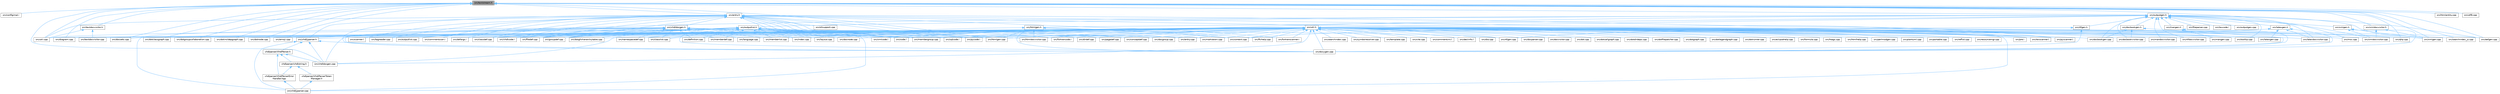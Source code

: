 digraph "src/textstream.h"
{
 // INTERACTIVE_SVG=YES
 // LATEX_PDF_SIZE
  bgcolor="transparent";
  edge [fontname=Helvetica,fontsize=10,labelfontname=Helvetica,labelfontsize=10];
  node [fontname=Helvetica,fontsize=10,shape=box,height=0.2,width=0.4];
  Node1 [label="src/textstream.h",height=0.2,width=0.4,color="gray40", fillcolor="grey60", style="filled", fontcolor="black",tooltip=" "];
  Node1 -> Node2 [dir="back",color="steelblue1",style="solid"];
  Node2 [label="src/configimpl.l",height=0.2,width=0.4,color="grey40", fillcolor="white", style="filled",URL="$d9/de3/configimpl_8l.html",tooltip=" "];
  Node1 -> Node3 [dir="back",color="steelblue1",style="solid"];
  Node3 [label="src/defgen.cpp",height=0.2,width=0.4,color="grey40", fillcolor="white", style="filled",URL="$d3/d17/defgen_8cpp.html",tooltip=" "];
  Node1 -> Node4 [dir="back",color="steelblue1",style="solid"];
  Node4 [label="src/diagram.cpp",height=0.2,width=0.4,color="grey40", fillcolor="white", style="filled",URL="$da/d0d/diagram_8cpp.html",tooltip=" "];
  Node1 -> Node5 [dir="back",color="steelblue1",style="solid"];
  Node5 [label="src/docsets.cpp",height=0.2,width=0.4,color="grey40", fillcolor="white", style="filled",URL="$d7/d8f/docsets_8cpp.html",tooltip=" "];
  Node1 -> Node6 [dir="back",color="steelblue1",style="solid"];
  Node6 [label="src/dotclassgraph.cpp",height=0.2,width=0.4,color="grey40", fillcolor="white", style="filled",URL="$d4/dcd/dotclassgraph_8cpp.html",tooltip=" "];
  Node1 -> Node7 [dir="back",color="steelblue1",style="solid"];
  Node7 [label="src/dotgroupcollaboration.cpp",height=0.2,width=0.4,color="grey40", fillcolor="white", style="filled",URL="$d1/d86/dotgroupcollaboration_8cpp.html",tooltip=" "];
  Node1 -> Node8 [dir="back",color="steelblue1",style="solid"];
  Node8 [label="src/dotincldepgraph.cpp",height=0.2,width=0.4,color="grey40", fillcolor="white", style="filled",URL="$da/d57/dotincldepgraph_8cpp.html",tooltip=" "];
  Node1 -> Node9 [dir="back",color="steelblue1",style="solid"];
  Node9 [label="src/dotnode.cpp",height=0.2,width=0.4,color="grey40", fillcolor="white", style="filled",URL="$df/d58/dotnode_8cpp.html",tooltip=" "];
  Node1 -> Node10 [dir="back",color="steelblue1",style="solid"];
  Node10 [label="src/emoji.cpp",height=0.2,width=0.4,color="grey40", fillcolor="white", style="filled",URL="$d2/d38/emoji_8cpp.html",tooltip=" "];
  Node1 -> Node11 [dir="back",color="steelblue1",style="solid"];
  Node11 [label="src/entry.h",height=0.2,width=0.4,color="grey40", fillcolor="white", style="filled",URL="$d1/dc6/entry_8h.html",tooltip=" "];
  Node11 -> Node12 [dir="back",color="steelblue1",style="solid"];
  Node12 [label="src/classdef.cpp",height=0.2,width=0.4,color="grey40", fillcolor="white", style="filled",URL="$de/d89/classdef_8cpp.html",tooltip=" "];
  Node11 -> Node13 [dir="back",color="steelblue1",style="solid"];
  Node13 [label="src/code.l",height=0.2,width=0.4,color="grey40", fillcolor="white", style="filled",URL="$da/d1f/code_8l.html",tooltip=" "];
  Node11 -> Node14 [dir="back",color="steelblue1",style="solid"];
  Node14 [label="src/commentscan.l",height=0.2,width=0.4,color="grey40", fillcolor="white", style="filled",URL="$d7/d5f/commentscan_8l.html",tooltip=" "];
  Node11 -> Node15 [dir="back",color="steelblue1",style="solid"];
  Node15 [label="src/defargs.l",height=0.2,width=0.4,color="grey40", fillcolor="white", style="filled",URL="$de/df3/defargs_8l.html",tooltip=" "];
  Node11 -> Node16 [dir="back",color="steelblue1",style="solid"];
  Node16 [label="src/docgroup.cpp",height=0.2,width=0.4,color="grey40", fillcolor="white", style="filled",URL="$d3/d36/docgroup_8cpp.html",tooltip=" "];
  Node11 -> Node17 [dir="back",color="steelblue1",style="solid"];
  Node17 [label="src/doxygen.cpp",height=0.2,width=0.4,color="grey40", fillcolor="white", style="filled",URL="$dc/d98/doxygen_8cpp.html",tooltip=" "];
  Node11 -> Node18 [dir="back",color="steelblue1",style="solid"];
  Node18 [label="src/entry.cpp",height=0.2,width=0.4,color="grey40", fillcolor="white", style="filled",URL="$d2/dd2/entry_8cpp.html",tooltip=" "];
  Node11 -> Node19 [dir="back",color="steelblue1",style="solid"];
  Node19 [label="src/filedef.cpp",height=0.2,width=0.4,color="grey40", fillcolor="white", style="filled",URL="$d6/ddc/filedef_8cpp.html",tooltip=" "];
  Node11 -> Node20 [dir="back",color="steelblue1",style="solid"];
  Node20 [label="src/fortranscanner.l",height=0.2,width=0.4,color="grey40", fillcolor="white", style="filled",URL="$dd/d00/fortranscanner_8l.html",tooltip=" "];
  Node11 -> Node21 [dir="back",color="steelblue1",style="solid"];
  Node21 [label="src/groupdef.cpp",height=0.2,width=0.4,color="grey40", fillcolor="white", style="filled",URL="$d6/d42/groupdef_8cpp.html",tooltip=" "];
  Node11 -> Node22 [dir="back",color="steelblue1",style="solid"];
  Node22 [label="src/lexscanner.l",height=0.2,width=0.4,color="grey40", fillcolor="white", style="filled",URL="$d4/d7d/lexscanner_8l.html",tooltip=" "];
  Node11 -> Node23 [dir="back",color="steelblue1",style="solid"];
  Node23 [label="src/markdown.cpp",height=0.2,width=0.4,color="grey40", fillcolor="white", style="filled",URL="$de/d04/markdown_8cpp.html",tooltip=" "];
  Node11 -> Node24 [dir="back",color="steelblue1",style="solid"];
  Node24 [label="src/membergroup.cpp",height=0.2,width=0.4,color="grey40", fillcolor="white", style="filled",URL="$d6/d18/membergroup_8cpp.html",tooltip=" "];
  Node11 -> Node25 [dir="back",color="steelblue1",style="solid"];
  Node25 [label="src/pre.l",height=0.2,width=0.4,color="grey40", fillcolor="white", style="filled",URL="$d0/da7/pre_8l.html",tooltip=" "];
  Node11 -> Node26 [dir="back",color="steelblue1",style="solid"];
  Node26 [label="src/pycode.l",height=0.2,width=0.4,color="grey40", fillcolor="white", style="filled",URL="$d3/ded/pycode_8l.html",tooltip=" "];
  Node11 -> Node27 [dir="back",color="steelblue1",style="solid"];
  Node27 [label="src/pyscanner.l",height=0.2,width=0.4,color="grey40", fillcolor="white", style="filled",URL="$de/d2b/pyscanner_8l.html",tooltip=" "];
  Node11 -> Node28 [dir="back",color="steelblue1",style="solid"];
  Node28 [label="src/scanner.l",height=0.2,width=0.4,color="grey40", fillcolor="white", style="filled",URL="$da/d11/scanner_8l.html",tooltip=" "];
  Node11 -> Node29 [dir="back",color="steelblue1",style="solid"];
  Node29 [label="src/sqlcode.l",height=0.2,width=0.4,color="grey40", fillcolor="white", style="filled",URL="$d2/dda/sqlcode_8l.html",tooltip=" "];
  Node11 -> Node30 [dir="back",color="steelblue1",style="solid"];
  Node30 [label="src/stlsupport.cpp",height=0.2,width=0.4,color="grey40", fillcolor="white", style="filled",URL="$d9/da1/stlsupport_8cpp.html",tooltip=" "];
  Node11 -> Node31 [dir="back",color="steelblue1",style="solid"];
  Node31 [label="src/tagreader.cpp",height=0.2,width=0.4,color="grey40", fillcolor="white", style="filled",URL="$d4/d7b/tagreader_8cpp.html",tooltip=" "];
  Node11 -> Node32 [dir="back",color="steelblue1",style="solid"];
  Node32 [label="src/util.cpp",height=0.2,width=0.4,color="grey40", fillcolor="white", style="filled",URL="$df/d2d/util_8cpp.html",tooltip=" "];
  Node11 -> Node33 [dir="back",color="steelblue1",style="solid"];
  Node33 [label="src/vhdlcode.l",height=0.2,width=0.4,color="grey40", fillcolor="white", style="filled",URL="$d5/d6a/vhdlcode_8l.html",tooltip=" "];
  Node11 -> Node34 [dir="back",color="steelblue1",style="solid"];
  Node34 [label="src/vhdldocgen.h",height=0.2,width=0.4,color="grey40", fillcolor="white", style="filled",URL="$dd/dec/vhdldocgen_8h.html",tooltip=" "];
  Node34 -> Node12 [dir="back",color="steelblue1",style="solid"];
  Node34 -> Node35 [dir="back",color="steelblue1",style="solid"];
  Node35 [label="src/classlist.cpp",height=0.2,width=0.4,color="grey40", fillcolor="white", style="filled",URL="$d6/d10/classlist_8cpp.html",tooltip=" "];
  Node34 -> Node36 [dir="back",color="steelblue1",style="solid"];
  Node36 [label="src/context.cpp",height=0.2,width=0.4,color="grey40", fillcolor="white", style="filled",URL="$db/d12/context_8cpp.html",tooltip=" "];
  Node34 -> Node37 [dir="back",color="steelblue1",style="solid"];
  Node37 [label="src/definition.cpp",height=0.2,width=0.4,color="grey40", fillcolor="white", style="filled",URL="$d3/dea/definition_8cpp.html",tooltip=" "];
  Node34 -> Node38 [dir="back",color="steelblue1",style="solid"];
  Node38 [label="src/docnode.cpp",height=0.2,width=0.4,color="grey40", fillcolor="white", style="filled",URL="$d0/d2b/docnode_8cpp.html",tooltip=" "];
  Node34 -> Node39 [dir="back",color="steelblue1",style="solid"];
  Node39 [label="src/dotgfxhierarchytable.cpp",height=0.2,width=0.4,color="grey40", fillcolor="white", style="filled",URL="$d4/d09/dotgfxhierarchytable_8cpp.html",tooltip=" "];
  Node34 -> Node17 [dir="back",color="steelblue1",style="solid"];
  Node34 -> Node19 [dir="back",color="steelblue1",style="solid"];
  Node34 -> Node21 [dir="back",color="steelblue1",style="solid"];
  Node34 -> Node40 [dir="back",color="steelblue1",style="solid"];
  Node40 [label="src/htmldocvisitor.cpp",height=0.2,width=0.4,color="grey40", fillcolor="white", style="filled",URL="$da/db0/htmldocvisitor_8cpp.html",tooltip=" "];
  Node34 -> Node41 [dir="back",color="steelblue1",style="solid"];
  Node41 [label="src/htmlgen.cpp",height=0.2,width=0.4,color="grey40", fillcolor="white", style="filled",URL="$d8/d6e/htmlgen_8cpp.html",tooltip=" "];
  Node34 -> Node42 [dir="back",color="steelblue1",style="solid"];
  Node42 [label="src/index.cpp",height=0.2,width=0.4,color="grey40", fillcolor="white", style="filled",URL="$db/d14/index_8cpp.html",tooltip="This file contains functions for the various index pages."];
  Node34 -> Node43 [dir="back",color="steelblue1",style="solid"];
  Node43 [label="src/language.cpp",height=0.2,width=0.4,color="grey40", fillcolor="white", style="filled",URL="$d2/d48/language_8cpp.html",tooltip=" "];
  Node34 -> Node44 [dir="back",color="steelblue1",style="solid"];
  Node44 [label="src/layout.cpp",height=0.2,width=0.4,color="grey40", fillcolor="white", style="filled",URL="$db/d16/layout_8cpp.html",tooltip=" "];
  Node34 -> Node45 [dir="back",color="steelblue1",style="solid"];
  Node45 [label="src/memberdef.cpp",height=0.2,width=0.4,color="grey40", fillcolor="white", style="filled",URL="$d0/d72/memberdef_8cpp.html",tooltip=" "];
  Node34 -> Node46 [dir="back",color="steelblue1",style="solid"];
  Node46 [label="src/memberlist.cpp",height=0.2,width=0.4,color="grey40", fillcolor="white", style="filled",URL="$d0/d14/memberlist_8cpp.html",tooltip=" "];
  Node34 -> Node47 [dir="back",color="steelblue1",style="solid"];
  Node47 [label="src/namespacedef.cpp",height=0.2,width=0.4,color="grey40", fillcolor="white", style="filled",URL="$d7/d1c/namespacedef_8cpp.html",tooltip=" "];
  Node34 -> Node48 [dir="back",color="steelblue1",style="solid"];
  Node48 [label="src/outputlist.cpp",height=0.2,width=0.4,color="grey40", fillcolor="white", style="filled",URL="$db/dd8/outputlist_8cpp.html",tooltip=" "];
  Node34 -> Node49 [dir="back",color="steelblue1",style="solid"];
  Node49 [label="src/rtfgen.cpp",height=0.2,width=0.4,color="grey40", fillcolor="white", style="filled",URL="$d0/d9c/rtfgen_8cpp.html",tooltip=" "];
  Node34 -> Node33 [dir="back",color="steelblue1",style="solid"];
  Node34 -> Node50 [dir="back",color="steelblue1",style="solid"];
  Node50 [label="src/vhdldocgen.cpp",height=0.2,width=0.4,color="grey40", fillcolor="white", style="filled",URL="$de/dea/vhdldocgen_8cpp.html",tooltip=" "];
  Node34 -> Node51 [dir="back",color="steelblue1",style="solid"];
  Node51 [label="src/vhdljjparser.cpp",height=0.2,width=0.4,color="grey40", fillcolor="white", style="filled",URL="$d1/d86/vhdljjparser_8cpp.html",tooltip=" "];
  Node34 -> Node52 [dir="back",color="steelblue1",style="solid"];
  Node52 [label="src/vhdljjparser.h",height=0.2,width=0.4,color="grey40", fillcolor="white", style="filled",URL="$d2/d55/vhdljjparser_8h.html",tooltip=" "];
  Node52 -> Node17 [dir="back",color="steelblue1",style="solid"];
  Node52 -> Node50 [dir="back",color="steelblue1",style="solid"];
  Node52 -> Node51 [dir="back",color="steelblue1",style="solid"];
  Node52 -> Node53 [dir="back",color="steelblue1",style="solid"];
  Node53 [label="vhdlparser/VhdlParser.h",height=0.2,width=0.4,color="grey40", fillcolor="white", style="filled",URL="$d5/df9/_vhdl_parser_8h.html",tooltip=" "];
  Node53 -> Node50 [dir="back",color="steelblue1",style="solid"];
  Node53 -> Node54 [dir="back",color="steelblue1",style="solid"];
  Node54 [label="vhdlparser/VhdlParserError\lHandler.hpp",height=0.2,width=0.4,color="grey40", fillcolor="white", style="filled",URL="$d2/dc3/_vhdl_parser_error_handler_8hpp.html",tooltip=" "];
  Node54 -> Node51 [dir="back",color="steelblue1",style="solid"];
  Node53 -> Node55 [dir="back",color="steelblue1",style="solid"];
  Node55 [label="vhdlparser/vhdlstring.h",height=0.2,width=0.4,color="grey40", fillcolor="white", style="filled",URL="$d9/d48/vhdlstring_8h.html",tooltip=" "];
  Node55 -> Node54 [dir="back",color="steelblue1",style="solid"];
  Node55 -> Node56 [dir="back",color="steelblue1",style="solid"];
  Node56 [label="vhdlparser/VhdlParserToken\lManager.h",height=0.2,width=0.4,color="grey40", fillcolor="white", style="filled",URL="$d7/dad/_vhdl_parser_token_manager_8h.html",tooltip=" "];
  Node56 -> Node51 [dir="back",color="steelblue1",style="solid"];
  Node11 -> Node52 [dir="back",color="steelblue1",style="solid"];
  Node11 -> Node57 [dir="back",color="steelblue1",style="solid"];
  Node57 [label="src/xmlcode.l",height=0.2,width=0.4,color="grey40", fillcolor="white", style="filled",URL="$dc/dc1/xmlcode_8l.html",tooltip=" "];
  Node1 -> Node58 [dir="back",color="steelblue1",style="solid"];
  Node58 [label="src/htmlentity.cpp",height=0.2,width=0.4,color="grey40", fillcolor="white", style="filled",URL="$d2/db2/htmlentity_8cpp.html",tooltip=" "];
  Node1 -> Node41 [dir="back",color="steelblue1",style="solid"];
  Node1 -> Node59 [dir="back",color="steelblue1",style="solid"];
  Node59 [label="src/msc.cpp",height=0.2,width=0.4,color="grey40", fillcolor="white", style="filled",URL="$db/d33/msc_8cpp.html",tooltip=" "];
  Node1 -> Node60 [dir="back",color="steelblue1",style="solid"];
  Node60 [label="src/outputgen.h",height=0.2,width=0.4,color="grey40", fillcolor="white", style="filled",URL="$df/d06/outputgen_8h.html",tooltip=" "];
  Node60 -> Node3 [dir="back",color="steelblue1",style="solid"];
  Node60 -> Node61 [dir="back",color="steelblue1",style="solid"];
  Node61 [label="src/docbookgen.cpp",height=0.2,width=0.4,color="grey40", fillcolor="white", style="filled",URL="$d8/d29/docbookgen_8cpp.html",tooltip=" "];
  Node60 -> Node62 [dir="back",color="steelblue1",style="solid"];
  Node62 [label="src/docbookgen.h",height=0.2,width=0.4,color="grey40", fillcolor="white", style="filled",URL="$de/dea/docbookgen_8h.html",tooltip=" "];
  Node62 -> Node61 [dir="back",color="steelblue1",style="solid"];
  Node62 -> Node63 [dir="back",color="steelblue1",style="solid"];
  Node63 [label="src/docbookvisitor.cpp",height=0.2,width=0.4,color="grey40", fillcolor="white", style="filled",URL="$dc/d05/docbookvisitor_8cpp.html",tooltip=" "];
  Node62 -> Node17 [dir="back",color="steelblue1",style="solid"];
  Node60 -> Node63 [dir="back",color="steelblue1",style="solid"];
  Node60 -> Node64 [dir="back",color="steelblue1",style="solid"];
  Node64 [label="src/fileparser.cpp",height=0.2,width=0.4,color="grey40", fillcolor="white", style="filled",URL="$d9/d74/fileparser_8cpp.html",tooltip=" "];
  Node60 -> Node40 [dir="back",color="steelblue1",style="solid"];
  Node60 -> Node65 [dir="back",color="steelblue1",style="solid"];
  Node65 [label="src/htmlgen.h",height=0.2,width=0.4,color="grey40", fillcolor="white", style="filled",URL="$d8/d56/htmlgen_8h.html",tooltip=" "];
  Node65 -> Node36 [dir="back",color="steelblue1",style="solid"];
  Node65 -> Node17 [dir="back",color="steelblue1",style="solid"];
  Node65 -> Node66 [dir="back",color="steelblue1",style="solid"];
  Node66 [label="src/ftvhelp.cpp",height=0.2,width=0.4,color="grey40", fillcolor="white", style="filled",URL="$db/d41/ftvhelp_8cpp.html",tooltip=" "];
  Node65 -> Node40 [dir="back",color="steelblue1",style="solid"];
  Node65 -> Node41 [dir="back",color="steelblue1",style="solid"];
  Node65 -> Node42 [dir="back",color="steelblue1",style="solid"];
  Node60 -> Node67 [dir="back",color="steelblue1",style="solid"];
  Node67 [label="src/latexdocvisitor.cpp",height=0.2,width=0.4,color="grey40", fillcolor="white", style="filled",URL="$d1/d4e/latexdocvisitor_8cpp.html",tooltip=" "];
  Node60 -> Node68 [dir="back",color="steelblue1",style="solid"];
  Node68 [label="src/latexgen.h",height=0.2,width=0.4,color="grey40", fillcolor="white", style="filled",URL="$d6/d9c/latexgen_8h.html",tooltip=" "];
  Node68 -> Node36 [dir="back",color="steelblue1",style="solid"];
  Node68 -> Node17 [dir="back",color="steelblue1",style="solid"];
  Node68 -> Node67 [dir="back",color="steelblue1",style="solid"];
  Node68 -> Node69 [dir="back",color="steelblue1",style="solid"];
  Node69 [label="src/latexgen.cpp",height=0.2,width=0.4,color="grey40", fillcolor="white", style="filled",URL="$d4/d42/latexgen_8cpp.html",tooltip=" "];
  Node60 -> Node70 [dir="back",color="steelblue1",style="solid"];
  Node70 [label="src/lexcode.l",height=0.2,width=0.4,color="grey40", fillcolor="white", style="filled",URL="$d0/d7e/lexcode_8l.html",tooltip=" "];
  Node60 -> Node71 [dir="back",color="steelblue1",style="solid"];
  Node71 [label="src/mandocvisitor.cpp",height=0.2,width=0.4,color="grey40", fillcolor="white", style="filled",URL="$d8/dde/mandocvisitor_8cpp.html",tooltip=" "];
  Node60 -> Node72 [dir="back",color="steelblue1",style="solid"];
  Node72 [label="src/mangen.h",height=0.2,width=0.4,color="grey40", fillcolor="white", style="filled",URL="$da/dc0/mangen_8h.html",tooltip=" "];
  Node72 -> Node17 [dir="back",color="steelblue1",style="solid"];
  Node72 -> Node73 [dir="back",color="steelblue1",style="solid"];
  Node73 [label="src/mangen.cpp",height=0.2,width=0.4,color="grey40", fillcolor="white", style="filled",URL="$d7/de7/mangen_8cpp.html",tooltip=" "];
  Node60 -> Node74 [dir="back",color="steelblue1",style="solid"];
  Node74 [label="src/outputgen.cpp",height=0.2,width=0.4,color="grey40", fillcolor="white", style="filled",URL="$d0/d17/outputgen_8cpp.html",tooltip=" "];
  Node60 -> Node48 [dir="back",color="steelblue1",style="solid"];
  Node60 -> Node75 [dir="back",color="steelblue1",style="solid"];
  Node75 [label="src/outputlist.h",height=0.2,width=0.4,color="grey40", fillcolor="white", style="filled",URL="$d2/db9/outputlist_8h.html",tooltip=" "];
  Node75 -> Node12 [dir="back",color="steelblue1",style="solid"];
  Node75 -> Node35 [dir="back",color="steelblue1",style="solid"];
  Node75 -> Node13 [dir="back",color="steelblue1",style="solid"];
  Node75 -> Node76 [dir="back",color="steelblue1",style="solid"];
  Node76 [label="src/conceptdef.cpp",height=0.2,width=0.4,color="grey40", fillcolor="white", style="filled",URL="$d8/d0a/conceptdef_8cpp.html",tooltip=" "];
  Node75 -> Node37 [dir="back",color="steelblue1",style="solid"];
  Node75 -> Node77 [dir="back",color="steelblue1",style="solid"];
  Node77 [label="src/dirdef.cpp",height=0.2,width=0.4,color="grey40", fillcolor="white", style="filled",URL="$d8/d52/dirdef_8cpp.html",tooltip=" "];
  Node75 -> Node17 [dir="back",color="steelblue1",style="solid"];
  Node75 -> Node19 [dir="back",color="steelblue1",style="solid"];
  Node75 -> Node78 [dir="back",color="steelblue1",style="solid"];
  Node78 [label="src/fortrancode.l",height=0.2,width=0.4,color="grey40", fillcolor="white", style="filled",URL="$d9/d5b/fortrancode_8l.html",tooltip=" "];
  Node75 -> Node21 [dir="back",color="steelblue1",style="solid"];
  Node75 -> Node42 [dir="back",color="steelblue1",style="solid"];
  Node75 -> Node45 [dir="back",color="steelblue1",style="solid"];
  Node75 -> Node24 [dir="back",color="steelblue1",style="solid"];
  Node75 -> Node46 [dir="back",color="steelblue1",style="solid"];
  Node75 -> Node47 [dir="back",color="steelblue1",style="solid"];
  Node75 -> Node48 [dir="back",color="steelblue1",style="solid"];
  Node75 -> Node79 [dir="back",color="steelblue1",style="solid"];
  Node79 [label="src/pagedef.cpp",height=0.2,width=0.4,color="grey40", fillcolor="white", style="filled",URL="$d9/db4/pagedef_8cpp.html",tooltip=" "];
  Node75 -> Node26 [dir="back",color="steelblue1",style="solid"];
  Node75 -> Node29 [dir="back",color="steelblue1",style="solid"];
  Node75 -> Node32 [dir="back",color="steelblue1",style="solid"];
  Node75 -> Node33 [dir="back",color="steelblue1",style="solid"];
  Node75 -> Node50 [dir="back",color="steelblue1",style="solid"];
  Node75 -> Node51 [dir="back",color="steelblue1",style="solid"];
  Node75 -> Node57 [dir="back",color="steelblue1",style="solid"];
  Node60 -> Node80 [dir="back",color="steelblue1",style="solid"];
  Node80 [label="src/rtfdocvisitor.cpp",height=0.2,width=0.4,color="grey40", fillcolor="white", style="filled",URL="$de/d9a/rtfdocvisitor_8cpp.html",tooltip=" "];
  Node60 -> Node81 [dir="back",color="steelblue1",style="solid"];
  Node81 [label="src/rtfgen.h",height=0.2,width=0.4,color="grey40", fillcolor="white", style="filled",URL="$d4/daa/rtfgen_8h.html",tooltip=" "];
  Node81 -> Node17 [dir="back",color="steelblue1",style="solid"];
  Node81 -> Node49 [dir="back",color="steelblue1",style="solid"];
  Node60 -> Node82 [dir="back",color="steelblue1",style="solid"];
  Node82 [label="src/tooltip.cpp",height=0.2,width=0.4,color="grey40", fillcolor="white", style="filled",URL="$d7/d56/tooltip_8cpp.html",tooltip=" "];
  Node60 -> Node83 [dir="back",color="steelblue1",style="solid"];
  Node83 [label="src/util.h",height=0.2,width=0.4,color="grey40", fillcolor="white", style="filled",URL="$d8/d3c/util_8h.html",tooltip="A bunch of utility functions."];
  Node83 -> Node84 [dir="back",color="steelblue1",style="solid"];
  Node84 [label="src/cite.cpp",height=0.2,width=0.4,color="grey40", fillcolor="white", style="filled",URL="$d5/d0b/cite_8cpp.html",tooltip=" "];
  Node83 -> Node12 [dir="back",color="steelblue1",style="solid"];
  Node83 -> Node35 [dir="back",color="steelblue1",style="solid"];
  Node83 -> Node13 [dir="back",color="steelblue1",style="solid"];
  Node83 -> Node85 [dir="back",color="steelblue1",style="solid"];
  Node85 [label="src/commentcnv.l",height=0.2,width=0.4,color="grey40", fillcolor="white", style="filled",URL="$d0/d47/commentcnv_8l.html",tooltip=" "];
  Node83 -> Node14 [dir="back",color="steelblue1",style="solid"];
  Node83 -> Node76 [dir="back",color="steelblue1",style="solid"];
  Node83 -> Node36 [dir="back",color="steelblue1",style="solid"];
  Node83 -> Node86 [dir="back",color="steelblue1",style="solid"];
  Node86 [label="src/declinfo.l",height=0.2,width=0.4,color="grey40", fillcolor="white", style="filled",URL="$d8/d0f/declinfo_8l.html",tooltip=" "];
  Node83 -> Node15 [dir="back",color="steelblue1",style="solid"];
  Node83 -> Node3 [dir="back",color="steelblue1",style="solid"];
  Node83 -> Node37 [dir="back",color="steelblue1",style="solid"];
  Node83 -> Node87 [dir="back",color="steelblue1",style="solid"];
  Node87 [label="src/dia.cpp",height=0.2,width=0.4,color="grey40", fillcolor="white", style="filled",URL="$d1/df5/dia_8cpp.html",tooltip=" "];
  Node83 -> Node4 [dir="back",color="steelblue1",style="solid"];
  Node83 -> Node77 [dir="back",color="steelblue1",style="solid"];
  Node83 -> Node61 [dir="back",color="steelblue1",style="solid"];
  Node83 -> Node63 [dir="back",color="steelblue1",style="solid"];
  Node83 -> Node16 [dir="back",color="steelblue1",style="solid"];
  Node83 -> Node38 [dir="back",color="steelblue1",style="solid"];
  Node83 -> Node88 [dir="back",color="steelblue1",style="solid"];
  Node88 [label="src/docparser.cpp",height=0.2,width=0.4,color="grey40", fillcolor="white", style="filled",URL="$da/d17/docparser_8cpp.html",tooltip=" "];
  Node83 -> Node5 [dir="back",color="steelblue1",style="solid"];
  Node83 -> Node89 [dir="back",color="steelblue1",style="solid"];
  Node89 [label="src/docvisitor.cpp",height=0.2,width=0.4,color="grey40", fillcolor="white", style="filled",URL="$da/d39/docvisitor_8cpp.html",tooltip=" "];
  Node83 -> Node90 [dir="back",color="steelblue1",style="solid"];
  Node90 [label="src/dot.cpp",height=0.2,width=0.4,color="grey40", fillcolor="white", style="filled",URL="$de/daa/dot_8cpp.html",tooltip=" "];
  Node83 -> Node91 [dir="back",color="steelblue1",style="solid"];
  Node91 [label="src/dotcallgraph.cpp",height=0.2,width=0.4,color="grey40", fillcolor="white", style="filled",URL="$d4/dd5/dotcallgraph_8cpp.html",tooltip=" "];
  Node83 -> Node6 [dir="back",color="steelblue1",style="solid"];
  Node83 -> Node92 [dir="back",color="steelblue1",style="solid"];
  Node92 [label="src/dotdirdeps.cpp",height=0.2,width=0.4,color="grey40", fillcolor="white", style="filled",URL="$da/d45/dotdirdeps_8cpp.html",tooltip=" "];
  Node83 -> Node93 [dir="back",color="steelblue1",style="solid"];
  Node93 [label="src/dotfilepatcher.cpp",height=0.2,width=0.4,color="grey40", fillcolor="white", style="filled",URL="$d9/d92/dotfilepatcher_8cpp.html",tooltip=" "];
  Node83 -> Node39 [dir="back",color="steelblue1",style="solid"];
  Node83 -> Node94 [dir="back",color="steelblue1",style="solid"];
  Node94 [label="src/dotgraph.cpp",height=0.2,width=0.4,color="grey40", fillcolor="white", style="filled",URL="$de/d45/dotgraph_8cpp.html",tooltip=" "];
  Node83 -> Node7 [dir="back",color="steelblue1",style="solid"];
  Node83 -> Node8 [dir="back",color="steelblue1",style="solid"];
  Node83 -> Node95 [dir="back",color="steelblue1",style="solid"];
  Node95 [label="src/dotlegendgraph.cpp",height=0.2,width=0.4,color="grey40", fillcolor="white", style="filled",URL="$d4/d33/dotlegendgraph_8cpp.html",tooltip=" "];
  Node83 -> Node9 [dir="back",color="steelblue1",style="solid"];
  Node83 -> Node96 [dir="back",color="steelblue1",style="solid"];
  Node96 [label="src/dotrunner.cpp",height=0.2,width=0.4,color="grey40", fillcolor="white", style="filled",URL="$d1/dfe/dotrunner_8cpp.html",tooltip=" "];
  Node83 -> Node17 [dir="back",color="steelblue1",style="solid"];
  Node83 -> Node97 [dir="back",color="steelblue1",style="solid"];
  Node97 [label="src/eclipsehelp.cpp",height=0.2,width=0.4,color="grey40", fillcolor="white", style="filled",URL="$d8/d56/eclipsehelp_8cpp.html",tooltip=" "];
  Node83 -> Node10 [dir="back",color="steelblue1",style="solid"];
  Node83 -> Node18 [dir="back",color="steelblue1",style="solid"];
  Node83 -> Node19 [dir="back",color="steelblue1",style="solid"];
  Node83 -> Node98 [dir="back",color="steelblue1",style="solid"];
  Node98 [label="src/formula.cpp",height=0.2,width=0.4,color="grey40", fillcolor="white", style="filled",URL="$d7/d5b/formula_8cpp.html",tooltip=" "];
  Node83 -> Node78 [dir="back",color="steelblue1",style="solid"];
  Node83 -> Node20 [dir="back",color="steelblue1",style="solid"];
  Node83 -> Node66 [dir="back",color="steelblue1",style="solid"];
  Node83 -> Node21 [dir="back",color="steelblue1",style="solid"];
  Node83 -> Node99 [dir="back",color="steelblue1",style="solid"];
  Node99 [label="src/htags.cpp",height=0.2,width=0.4,color="grey40", fillcolor="white", style="filled",URL="$d9/db7/htags_8cpp.html",tooltip=" "];
  Node83 -> Node40 [dir="back",color="steelblue1",style="solid"];
  Node83 -> Node41 [dir="back",color="steelblue1",style="solid"];
  Node83 -> Node100 [dir="back",color="steelblue1",style="solid"];
  Node100 [label="src/htmlhelp.cpp",height=0.2,width=0.4,color="grey40", fillcolor="white", style="filled",URL="$d3/d4b/htmlhelp_8cpp.html",tooltip=" "];
  Node83 -> Node42 [dir="back",color="steelblue1",style="solid"];
  Node83 -> Node43 [dir="back",color="steelblue1",style="solid"];
  Node83 -> Node67 [dir="back",color="steelblue1",style="solid"];
  Node83 -> Node69 [dir="back",color="steelblue1",style="solid"];
  Node83 -> Node44 [dir="back",color="steelblue1",style="solid"];
  Node83 -> Node22 [dir="back",color="steelblue1",style="solid"];
  Node83 -> Node71 [dir="back",color="steelblue1",style="solid"];
  Node83 -> Node73 [dir="back",color="steelblue1",style="solid"];
  Node83 -> Node23 [dir="back",color="steelblue1",style="solid"];
  Node83 -> Node45 [dir="back",color="steelblue1",style="solid"];
  Node83 -> Node24 [dir="back",color="steelblue1",style="solid"];
  Node83 -> Node46 [dir="back",color="steelblue1",style="solid"];
  Node83 -> Node59 [dir="back",color="steelblue1",style="solid"];
  Node83 -> Node47 [dir="back",color="steelblue1",style="solid"];
  Node83 -> Node79 [dir="back",color="steelblue1",style="solid"];
  Node83 -> Node101 [dir="back",color="steelblue1",style="solid"];
  Node101 [label="src/perlmodgen.cpp",height=0.2,width=0.4,color="grey40", fillcolor="white", style="filled",URL="$de/dd0/perlmodgen_8cpp.html",tooltip=" "];
  Node83 -> Node102 [dir="back",color="steelblue1",style="solid"];
  Node102 [label="src/plantuml.cpp",height=0.2,width=0.4,color="grey40", fillcolor="white", style="filled",URL="$d7/d5b/plantuml_8cpp.html",tooltip=" "];
  Node83 -> Node103 [dir="back",color="steelblue1",style="solid"];
  Node103 [label="src/portable.cpp",height=0.2,width=0.4,color="grey40", fillcolor="white", style="filled",URL="$d0/d1c/portable_8cpp.html",tooltip=" "];
  Node83 -> Node25 [dir="back",color="steelblue1",style="solid"];
  Node83 -> Node26 [dir="back",color="steelblue1",style="solid"];
  Node83 -> Node27 [dir="back",color="steelblue1",style="solid"];
  Node83 -> Node104 [dir="back",color="steelblue1",style="solid"];
  Node104 [label="src/qhp.cpp",height=0.2,width=0.4,color="grey40", fillcolor="white", style="filled",URL="$d9/d45/qhp_8cpp.html",tooltip=" "];
  Node83 -> Node105 [dir="back",color="steelblue1",style="solid"];
  Node105 [label="src/reflist.cpp",height=0.2,width=0.4,color="grey40", fillcolor="white", style="filled",URL="$d4/d09/reflist_8cpp.html",tooltip=" "];
  Node83 -> Node106 [dir="back",color="steelblue1",style="solid"];
  Node106 [label="src/resourcemgr.cpp",height=0.2,width=0.4,color="grey40", fillcolor="white", style="filled",URL="$d6/dde/resourcemgr_8cpp.html",tooltip=" "];
  Node83 -> Node80 [dir="back",color="steelblue1",style="solid"];
  Node83 -> Node49 [dir="back",color="steelblue1",style="solid"];
  Node83 -> Node28 [dir="back",color="steelblue1",style="solid"];
  Node83 -> Node107 [dir="back",color="steelblue1",style="solid"];
  Node107 [label="src/searchindex.cpp",height=0.2,width=0.4,color="grey40", fillcolor="white", style="filled",URL="$d7/d79/searchindex_8cpp.html",tooltip=" "];
  Node83 -> Node108 [dir="back",color="steelblue1",style="solid"];
  Node108 [label="src/searchindex_js.cpp",height=0.2,width=0.4,color="grey40", fillcolor="white", style="filled",URL="$d9/d2f/searchindex__js_8cpp.html",tooltip=" "];
  Node83 -> Node29 [dir="back",color="steelblue1",style="solid"];
  Node83 -> Node109 [dir="back",color="steelblue1",style="solid"];
  Node109 [label="src/symbolresolver.cpp",height=0.2,width=0.4,color="grey40", fillcolor="white", style="filled",URL="$d2/d99/symbolresolver_8cpp.html",tooltip=" "];
  Node83 -> Node31 [dir="back",color="steelblue1",style="solid"];
  Node83 -> Node110 [dir="back",color="steelblue1",style="solid"];
  Node110 [label="src/template.cpp",height=0.2,width=0.4,color="grey40", fillcolor="white", style="filled",URL="$df/d54/template_8cpp.html",tooltip=" "];
  Node83 -> Node111 [dir="back",color="steelblue1",style="solid"];
  Node111 [label="src/textdocvisitor.cpp",height=0.2,width=0.4,color="grey40", fillcolor="white", style="filled",URL="$d3/da6/textdocvisitor_8cpp.html",tooltip=" "];
  Node83 -> Node82 [dir="back",color="steelblue1",style="solid"];
  Node83 -> Node32 [dir="back",color="steelblue1",style="solid"];
  Node83 -> Node33 [dir="back",color="steelblue1",style="solid"];
  Node83 -> Node50 [dir="back",color="steelblue1",style="solid"];
  Node83 -> Node51 [dir="back",color="steelblue1",style="solid"];
  Node83 -> Node52 [dir="back",color="steelblue1",style="solid"];
  Node83 -> Node57 [dir="back",color="steelblue1",style="solid"];
  Node83 -> Node112 [dir="back",color="steelblue1",style="solid"];
  Node112 [label="src/xmldocvisitor.cpp",height=0.2,width=0.4,color="grey40", fillcolor="white", style="filled",URL="$dd/db6/xmldocvisitor_8cpp.html",tooltip=" "];
  Node83 -> Node113 [dir="back",color="steelblue1",style="solid"];
  Node113 [label="src/xmlgen.cpp",height=0.2,width=0.4,color="grey40", fillcolor="white", style="filled",URL="$d0/dc3/xmlgen_8cpp.html",tooltip=" "];
  Node60 -> Node112 [dir="back",color="steelblue1",style="solid"];
  Node60 -> Node113 [dir="back",color="steelblue1",style="solid"];
  Node60 -> Node114 [dir="back",color="steelblue1",style="solid"];
  Node114 [label="src/xmlgen.h",height=0.2,width=0.4,color="grey40", fillcolor="white", style="filled",URL="$d9/d67/xmlgen_8h.html",tooltip=" "];
  Node114 -> Node17 [dir="back",color="steelblue1",style="solid"];
  Node114 -> Node112 [dir="back",color="steelblue1",style="solid"];
  Node114 -> Node113 [dir="back",color="steelblue1",style="solid"];
  Node1 -> Node104 [dir="back",color="steelblue1",style="solid"];
  Node1 -> Node108 [dir="back",color="steelblue1",style="solid"];
  Node1 -> Node115 [dir="back",color="steelblue1",style="solid"];
  Node115 [label="src/textdocvisitor.h",height=0.2,width=0.4,color="grey40", fillcolor="white", style="filled",URL="$dd/d66/textdocvisitor_8h.html",tooltip=" "];
  Node115 -> Node111 [dir="back",color="steelblue1",style="solid"];
  Node115 -> Node32 [dir="back",color="steelblue1",style="solid"];
  Node1 -> Node116 [dir="back",color="steelblue1",style="solid"];
  Node116 [label="src/utf8.cpp",height=0.2,width=0.4,color="grey40", fillcolor="white", style="filled",URL="$d2/db5/utf8_8cpp.html",tooltip=" "];
  Node1 -> Node32 [dir="back",color="steelblue1",style="solid"];
  Node1 -> Node50 [dir="back",color="steelblue1",style="solid"];
  Node1 -> Node117 [dir="back",color="steelblue1",style="solid"];
  Node117 [label="src/xmldocvisitor.h",height=0.2,width=0.4,color="grey40", fillcolor="white", style="filled",URL="$df/d2b/xmldocvisitor_8h.html",tooltip=" "];
  Node117 -> Node112 [dir="back",color="steelblue1",style="solid"];
  Node117 -> Node113 [dir="back",color="steelblue1",style="solid"];
  Node1 -> Node113 [dir="back",color="steelblue1",style="solid"];
}
